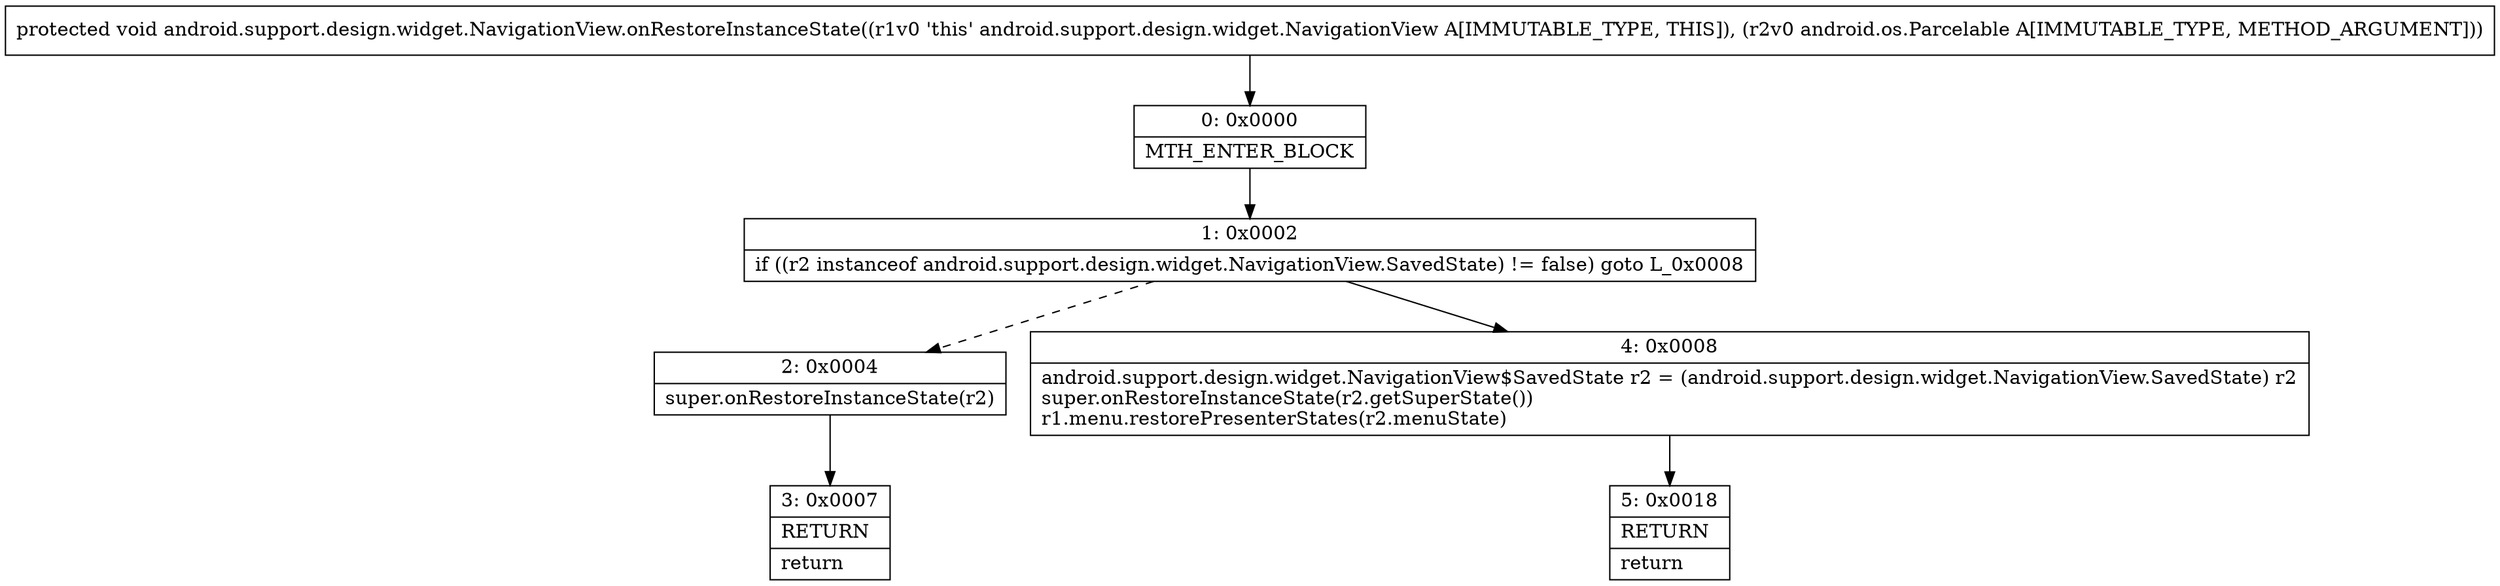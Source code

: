 digraph "CFG forandroid.support.design.widget.NavigationView.onRestoreInstanceState(Landroid\/os\/Parcelable;)V" {
Node_0 [shape=record,label="{0\:\ 0x0000|MTH_ENTER_BLOCK\l}"];
Node_1 [shape=record,label="{1\:\ 0x0002|if ((r2 instanceof android.support.design.widget.NavigationView.SavedState) != false) goto L_0x0008\l}"];
Node_2 [shape=record,label="{2\:\ 0x0004|super.onRestoreInstanceState(r2)\l}"];
Node_3 [shape=record,label="{3\:\ 0x0007|RETURN\l|return\l}"];
Node_4 [shape=record,label="{4\:\ 0x0008|android.support.design.widget.NavigationView$SavedState r2 = (android.support.design.widget.NavigationView.SavedState) r2\lsuper.onRestoreInstanceState(r2.getSuperState())\lr1.menu.restorePresenterStates(r2.menuState)\l}"];
Node_5 [shape=record,label="{5\:\ 0x0018|RETURN\l|return\l}"];
MethodNode[shape=record,label="{protected void android.support.design.widget.NavigationView.onRestoreInstanceState((r1v0 'this' android.support.design.widget.NavigationView A[IMMUTABLE_TYPE, THIS]), (r2v0 android.os.Parcelable A[IMMUTABLE_TYPE, METHOD_ARGUMENT])) }"];
MethodNode -> Node_0;
Node_0 -> Node_1;
Node_1 -> Node_2[style=dashed];
Node_1 -> Node_4;
Node_2 -> Node_3;
Node_4 -> Node_5;
}

